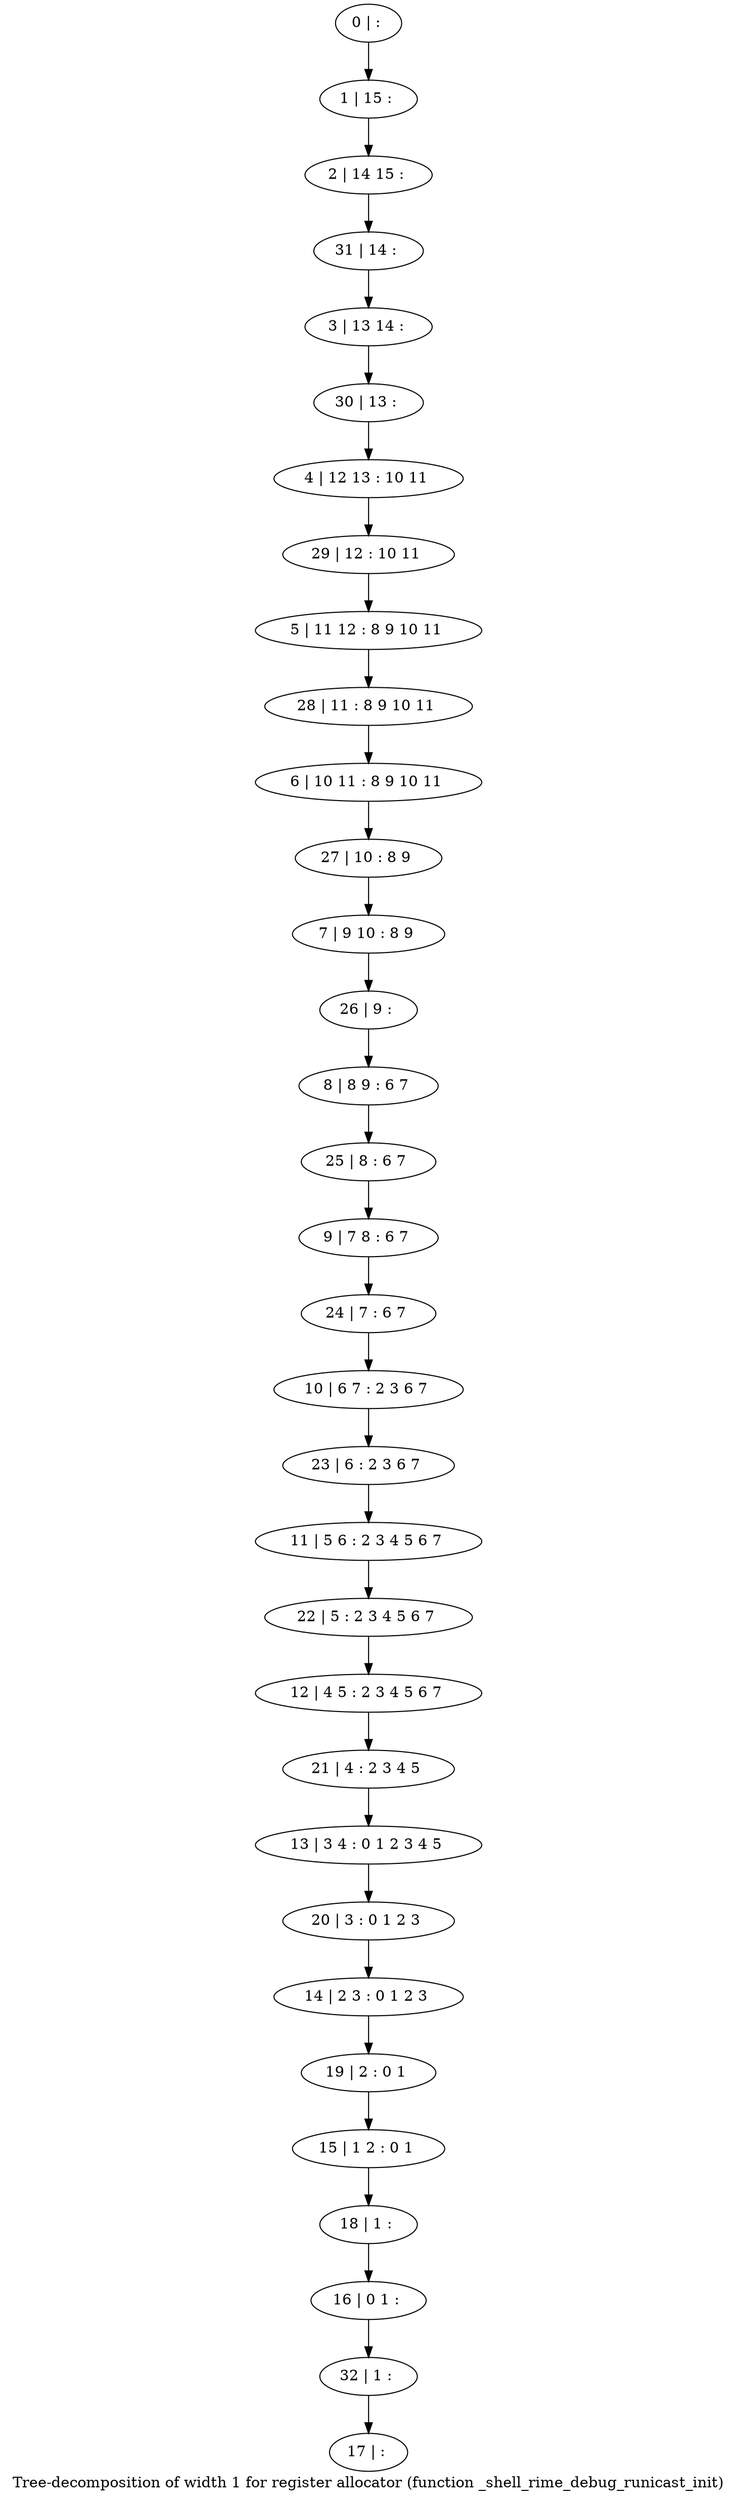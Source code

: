 digraph G {
graph [label="Tree-decomposition of width 1 for register allocator (function _shell_rime_debug_runicast_init)"]
0[label="0 | : "];
1[label="1 | 15 : "];
2[label="2 | 14 15 : "];
3[label="3 | 13 14 : "];
4[label="4 | 12 13 : 10 11 "];
5[label="5 | 11 12 : 8 9 10 11 "];
6[label="6 | 10 11 : 8 9 10 11 "];
7[label="7 | 9 10 : 8 9 "];
8[label="8 | 8 9 : 6 7 "];
9[label="9 | 7 8 : 6 7 "];
10[label="10 | 6 7 : 2 3 6 7 "];
11[label="11 | 5 6 : 2 3 4 5 6 7 "];
12[label="12 | 4 5 : 2 3 4 5 6 7 "];
13[label="13 | 3 4 : 0 1 2 3 4 5 "];
14[label="14 | 2 3 : 0 1 2 3 "];
15[label="15 | 1 2 : 0 1 "];
16[label="16 | 0 1 : "];
17[label="17 | : "];
18[label="18 | 1 : "];
19[label="19 | 2 : 0 1 "];
20[label="20 | 3 : 0 1 2 3 "];
21[label="21 | 4 : 2 3 4 5 "];
22[label="22 | 5 : 2 3 4 5 6 7 "];
23[label="23 | 6 : 2 3 6 7 "];
24[label="24 | 7 : 6 7 "];
25[label="25 | 8 : 6 7 "];
26[label="26 | 9 : "];
27[label="27 | 10 : 8 9 "];
28[label="28 | 11 : 8 9 10 11 "];
29[label="29 | 12 : 10 11 "];
30[label="30 | 13 : "];
31[label="31 | 14 : "];
32[label="32 | 1 : "];
0->1 ;
1->2 ;
18->16 ;
15->18 ;
19->15 ;
14->19 ;
20->14 ;
13->20 ;
21->13 ;
12->21 ;
22->12 ;
11->22 ;
23->11 ;
10->23 ;
24->10 ;
9->24 ;
25->9 ;
8->25 ;
26->8 ;
7->26 ;
27->7 ;
6->27 ;
28->6 ;
5->28 ;
29->5 ;
4->29 ;
30->4 ;
3->30 ;
31->3 ;
2->31 ;
32->17 ;
16->32 ;
}
